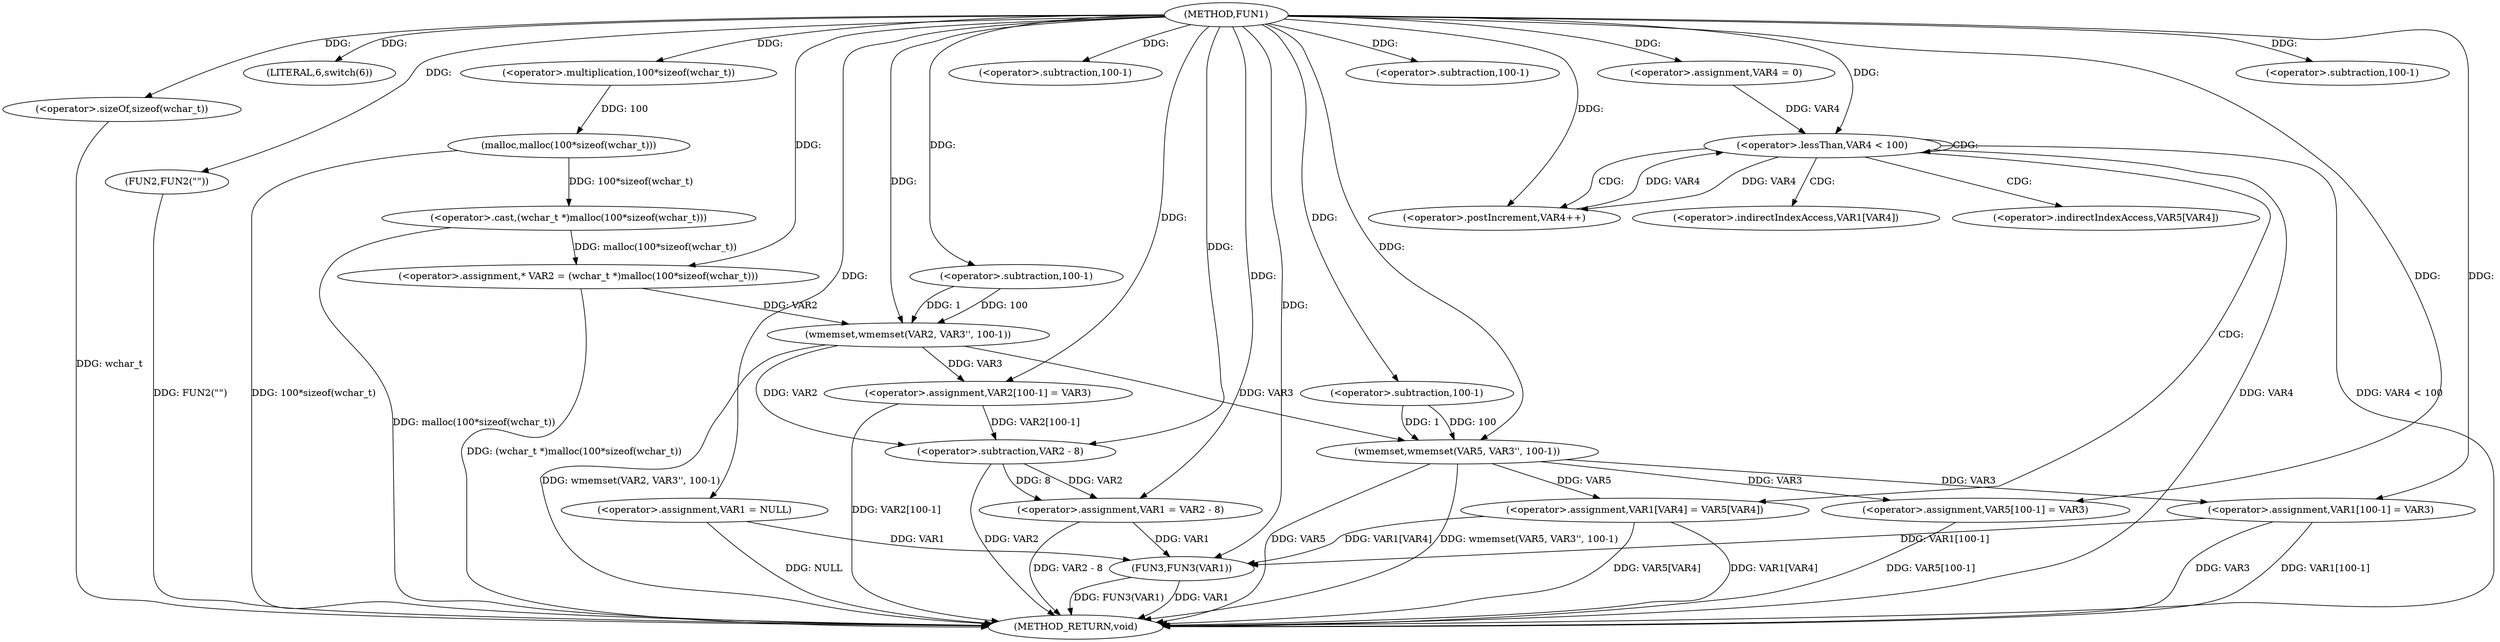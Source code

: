 digraph FUN1 {  
"1000100" [label = "(METHOD,FUN1)" ]
"1000186" [label = "(METHOD_RETURN,void)" ]
"1000103" [label = "(<operator>.assignment,VAR1 = NULL)" ]
"1000107" [label = "(LITERAL,6,switch(6))" ]
"1000112" [label = "(<operator>.assignment,* VAR2 = (wchar_t *)malloc(100*sizeof(wchar_t)))" ]
"1000114" [label = "(<operator>.cast,(wchar_t *)malloc(100*sizeof(wchar_t)))" ]
"1000116" [label = "(malloc,malloc(100*sizeof(wchar_t)))" ]
"1000117" [label = "(<operator>.multiplication,100*sizeof(wchar_t))" ]
"1000119" [label = "(<operator>.sizeOf,sizeof(wchar_t))" ]
"1000121" [label = "(wmemset,wmemset(VAR2, VAR3'', 100-1))" ]
"1000124" [label = "(<operator>.subtraction,100-1)" ]
"1000127" [label = "(<operator>.assignment,VAR2[100-1] = VAR3)" ]
"1000130" [label = "(<operator>.subtraction,100-1)" ]
"1000134" [label = "(<operator>.assignment,VAR1 = VAR2 - 8)" ]
"1000136" [label = "(<operator>.subtraction,VAR2 - 8)" ]
"1000141" [label = "(FUN2,FUN2(\"\"))" ]
"1000147" [label = "(wmemset,wmemset(VAR5, VAR3'', 100-1))" ]
"1000150" [label = "(<operator>.subtraction,100-1)" ]
"1000153" [label = "(<operator>.assignment,VAR5[100-1] = VAR3)" ]
"1000156" [label = "(<operator>.subtraction,100-1)" ]
"1000161" [label = "(<operator>.assignment,VAR4 = 0)" ]
"1000164" [label = "(<operator>.lessThan,VAR4 < 100)" ]
"1000167" [label = "(<operator>.postIncrement,VAR4++)" ]
"1000170" [label = "(<operator>.assignment,VAR1[VAR4] = VAR5[VAR4])" ]
"1000177" [label = "(<operator>.assignment,VAR1[100-1] = VAR3)" ]
"1000180" [label = "(<operator>.subtraction,100-1)" ]
"1000184" [label = "(FUN3,FUN3(VAR1))" ]
"1000171" [label = "(<operator>.indirectIndexAccess,VAR1[VAR4])" ]
"1000174" [label = "(<operator>.indirectIndexAccess,VAR5[VAR4])" ]
  "1000164" -> "1000186"  [ label = "DDG: VAR4 < 100"] 
  "1000184" -> "1000186"  [ label = "DDG: VAR1"] 
  "1000103" -> "1000186"  [ label = "DDG: NULL"] 
  "1000112" -> "1000186"  [ label = "DDG: (wchar_t *)malloc(100*sizeof(wchar_t))"] 
  "1000141" -> "1000186"  [ label = "DDG: FUN2(\"\")"] 
  "1000184" -> "1000186"  [ label = "DDG: FUN3(VAR1)"] 
  "1000147" -> "1000186"  [ label = "DDG: VAR5"] 
  "1000153" -> "1000186"  [ label = "DDG: VAR5[100-1]"] 
  "1000119" -> "1000186"  [ label = "DDG: wchar_t"] 
  "1000127" -> "1000186"  [ label = "DDG: VAR2[100-1]"] 
  "1000164" -> "1000186"  [ label = "DDG: VAR4"] 
  "1000177" -> "1000186"  [ label = "DDG: VAR1[100-1]"] 
  "1000116" -> "1000186"  [ label = "DDG: 100*sizeof(wchar_t)"] 
  "1000121" -> "1000186"  [ label = "DDG: wmemset(VAR2, VAR3'', 100-1)"] 
  "1000134" -> "1000186"  [ label = "DDG: VAR2 - 8"] 
  "1000170" -> "1000186"  [ label = "DDG: VAR1[VAR4]"] 
  "1000147" -> "1000186"  [ label = "DDG: wmemset(VAR5, VAR3'', 100-1)"] 
  "1000114" -> "1000186"  [ label = "DDG: malloc(100*sizeof(wchar_t))"] 
  "1000177" -> "1000186"  [ label = "DDG: VAR3"] 
  "1000170" -> "1000186"  [ label = "DDG: VAR5[VAR4]"] 
  "1000136" -> "1000186"  [ label = "DDG: VAR2"] 
  "1000100" -> "1000103"  [ label = "DDG: "] 
  "1000100" -> "1000107"  [ label = "DDG: "] 
  "1000114" -> "1000112"  [ label = "DDG: malloc(100*sizeof(wchar_t))"] 
  "1000100" -> "1000112"  [ label = "DDG: "] 
  "1000116" -> "1000114"  [ label = "DDG: 100*sizeof(wchar_t)"] 
  "1000117" -> "1000116"  [ label = "DDG: 100"] 
  "1000100" -> "1000117"  [ label = "DDG: "] 
  "1000100" -> "1000119"  [ label = "DDG: "] 
  "1000112" -> "1000121"  [ label = "DDG: VAR2"] 
  "1000100" -> "1000121"  [ label = "DDG: "] 
  "1000124" -> "1000121"  [ label = "DDG: 100"] 
  "1000124" -> "1000121"  [ label = "DDG: 1"] 
  "1000100" -> "1000124"  [ label = "DDG: "] 
  "1000121" -> "1000127"  [ label = "DDG: VAR3"] 
  "1000100" -> "1000127"  [ label = "DDG: "] 
  "1000100" -> "1000130"  [ label = "DDG: "] 
  "1000136" -> "1000134"  [ label = "DDG: VAR2"] 
  "1000136" -> "1000134"  [ label = "DDG: 8"] 
  "1000100" -> "1000134"  [ label = "DDG: "] 
  "1000121" -> "1000136"  [ label = "DDG: VAR2"] 
  "1000127" -> "1000136"  [ label = "DDG: VAR2[100-1]"] 
  "1000100" -> "1000136"  [ label = "DDG: "] 
  "1000100" -> "1000141"  [ label = "DDG: "] 
  "1000100" -> "1000147"  [ label = "DDG: "] 
  "1000121" -> "1000147"  [ label = "DDG: VAR3"] 
  "1000150" -> "1000147"  [ label = "DDG: 100"] 
  "1000150" -> "1000147"  [ label = "DDG: 1"] 
  "1000100" -> "1000150"  [ label = "DDG: "] 
  "1000147" -> "1000153"  [ label = "DDG: VAR3"] 
  "1000100" -> "1000153"  [ label = "DDG: "] 
  "1000100" -> "1000156"  [ label = "DDG: "] 
  "1000100" -> "1000161"  [ label = "DDG: "] 
  "1000167" -> "1000164"  [ label = "DDG: VAR4"] 
  "1000161" -> "1000164"  [ label = "DDG: VAR4"] 
  "1000100" -> "1000164"  [ label = "DDG: "] 
  "1000164" -> "1000167"  [ label = "DDG: VAR4"] 
  "1000100" -> "1000167"  [ label = "DDG: "] 
  "1000147" -> "1000170"  [ label = "DDG: VAR5"] 
  "1000100" -> "1000177"  [ label = "DDG: "] 
  "1000147" -> "1000177"  [ label = "DDG: VAR3"] 
  "1000100" -> "1000180"  [ label = "DDG: "] 
  "1000177" -> "1000184"  [ label = "DDG: VAR1[100-1]"] 
  "1000103" -> "1000184"  [ label = "DDG: VAR1"] 
  "1000134" -> "1000184"  [ label = "DDG: VAR1"] 
  "1000170" -> "1000184"  [ label = "DDG: VAR1[VAR4]"] 
  "1000100" -> "1000184"  [ label = "DDG: "] 
  "1000164" -> "1000164"  [ label = "CDG: "] 
  "1000164" -> "1000174"  [ label = "CDG: "] 
  "1000164" -> "1000167"  [ label = "CDG: "] 
  "1000164" -> "1000170"  [ label = "CDG: "] 
  "1000164" -> "1000171"  [ label = "CDG: "] 
}
